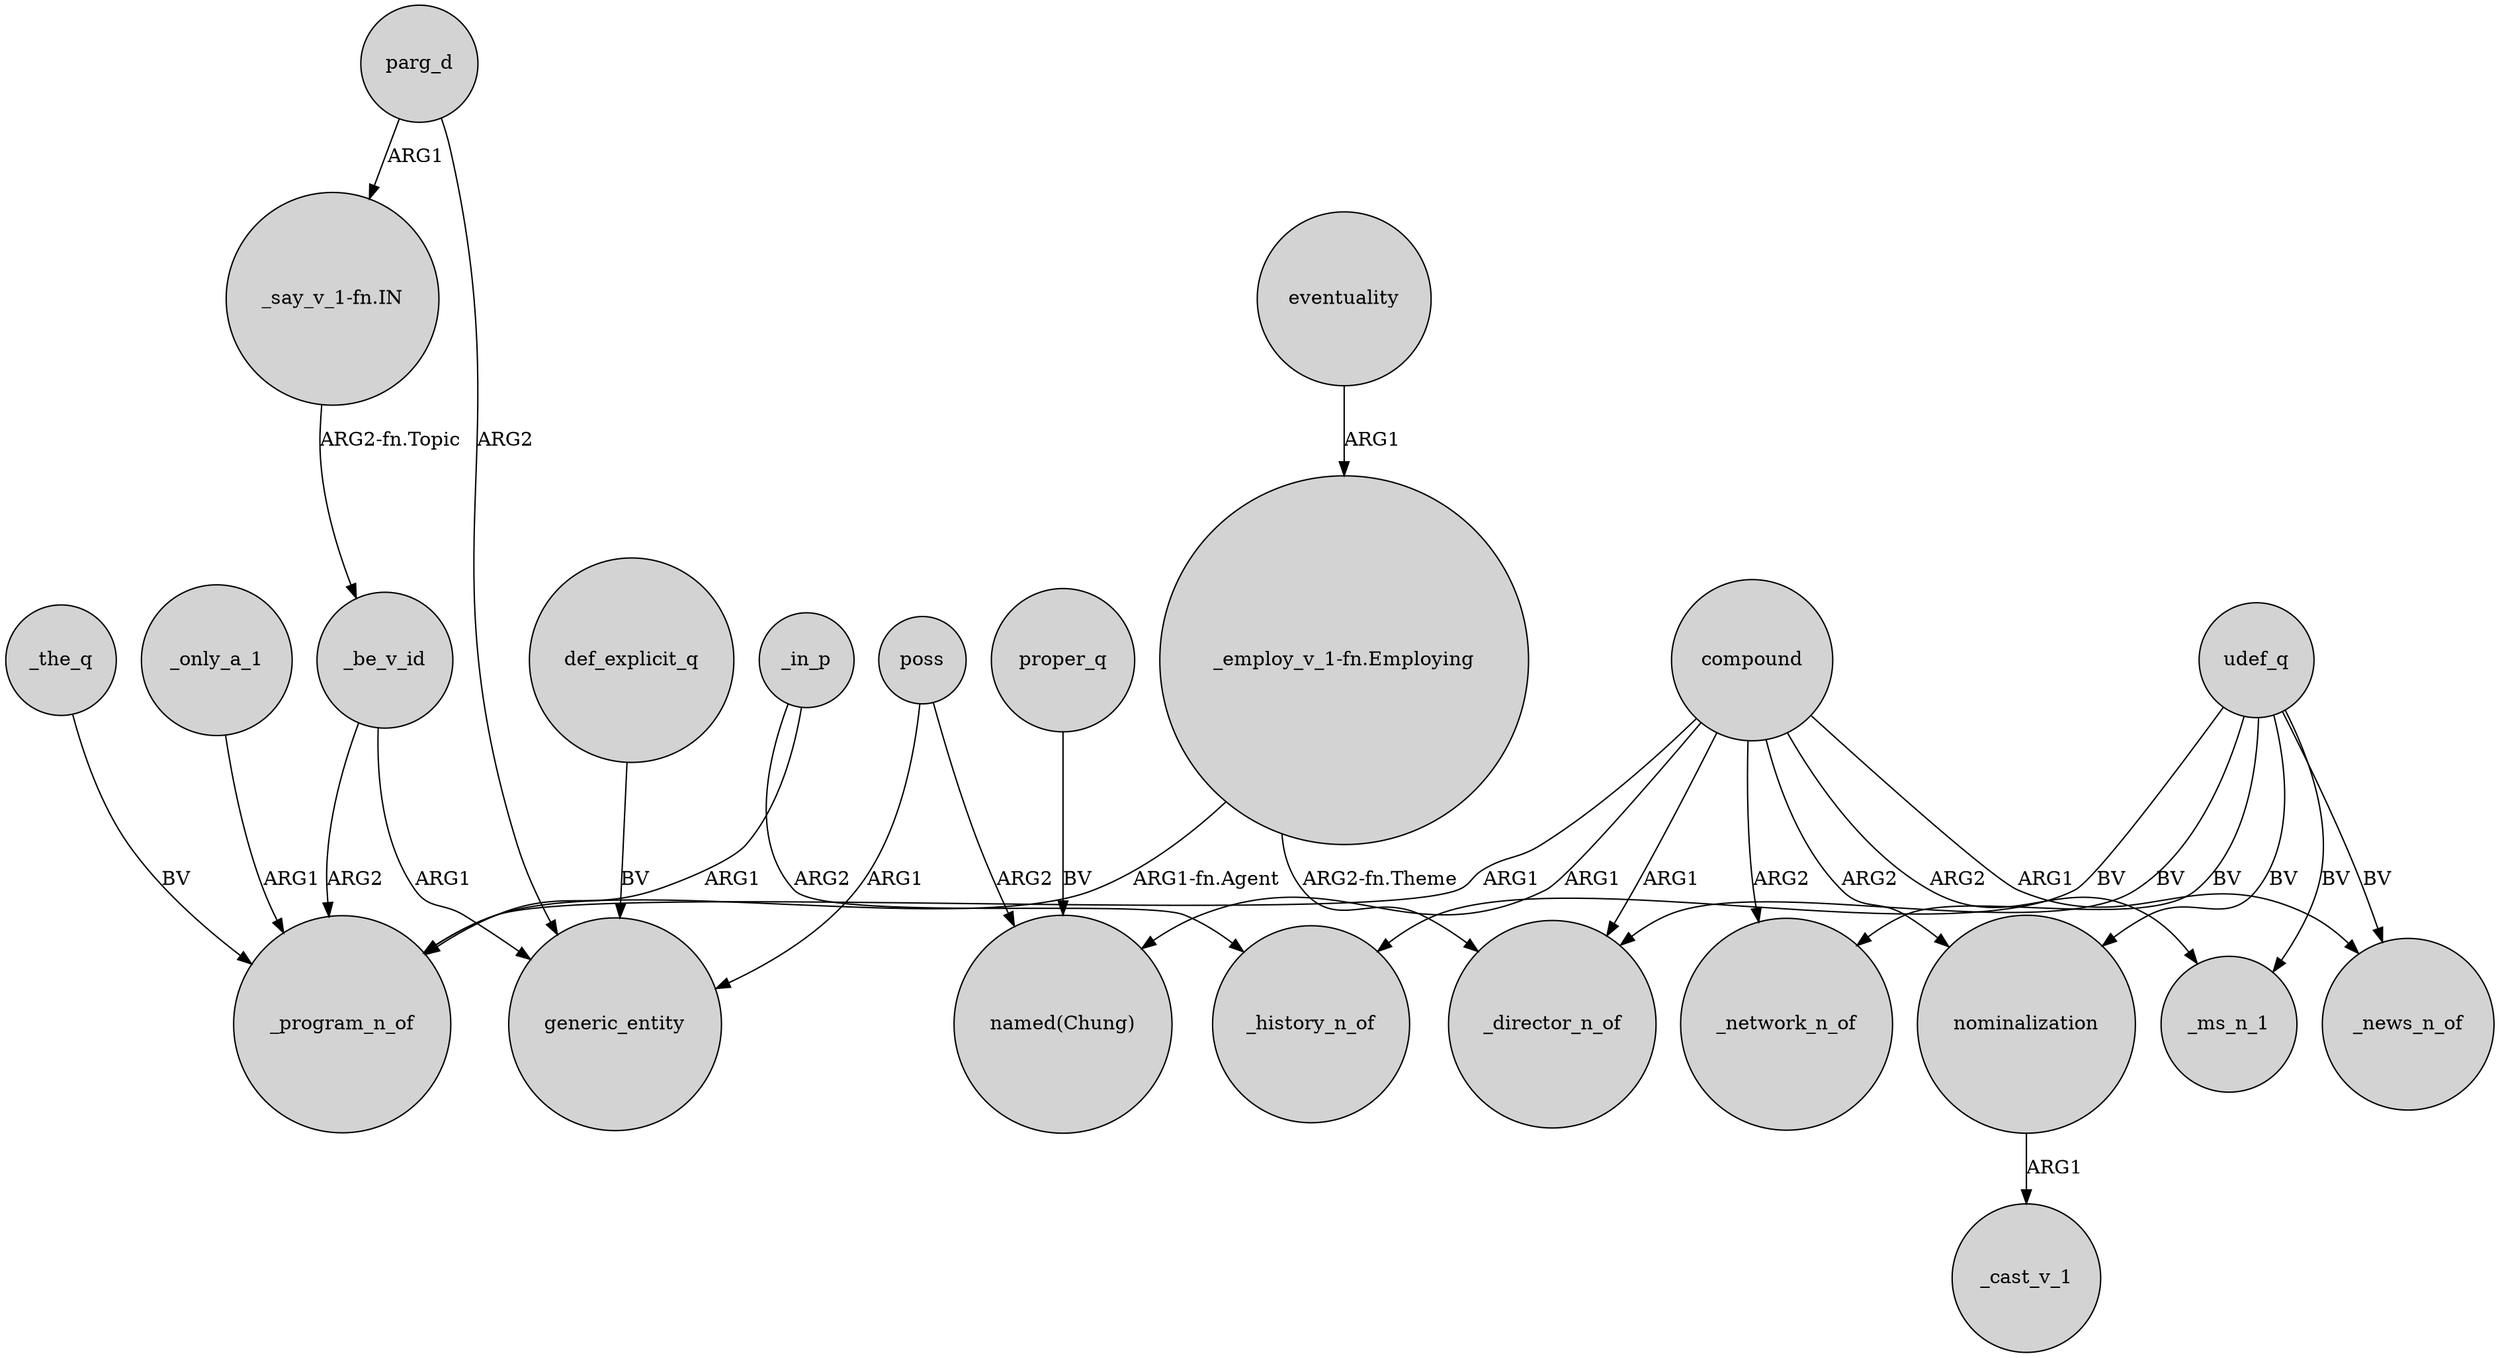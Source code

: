 digraph {
	node [shape=circle style=filled]
	_in_p -> _program_n_of [label=ARG1]
	poss -> generic_entity [label=ARG1]
	udef_q -> _history_n_of [label=BV]
	compound -> "named(Chung)" [label=ARG1]
	parg_d -> generic_entity [label=ARG2]
	"_employ_v_1-fn.Employing" -> _director_n_of [label="ARG2-fn.Theme"]
	def_explicit_q -> generic_entity [label=BV]
	compound -> nominalization [label=ARG2]
	_be_v_id -> generic_entity [label=ARG1]
	"_employ_v_1-fn.Employing" -> _program_n_of [label="ARG1-fn.Agent"]
	compound -> _ms_n_1 [label=ARG2]
	poss -> "named(Chung)" [label=ARG2]
	_only_a_1 -> _program_n_of [label=ARG1]
	"_say_v_1-fn.IN" -> _be_v_id [label="ARG2-fn.Topic"]
	parg_d -> "_say_v_1-fn.IN" [label=ARG1]
	nominalization -> _cast_v_1 [label=ARG1]
	udef_q -> _ms_n_1 [label=BV]
	proper_q -> "named(Chung)" [label=BV]
	_in_p -> _history_n_of [label=ARG2]
	_the_q -> _program_n_of [label=BV]
	udef_q -> nominalization [label=BV]
	compound -> _network_n_of [label=ARG2]
	compound -> _program_n_of [label=ARG1]
	_be_v_id -> _program_n_of [label=ARG2]
	udef_q -> _news_n_of [label=BV]
	compound -> _news_n_of [label=ARG1]
	compound -> _director_n_of [label=ARG1]
	udef_q -> _director_n_of [label=BV]
	eventuality -> "_employ_v_1-fn.Employing" [label=ARG1]
	udef_q -> _network_n_of [label=BV]
}
